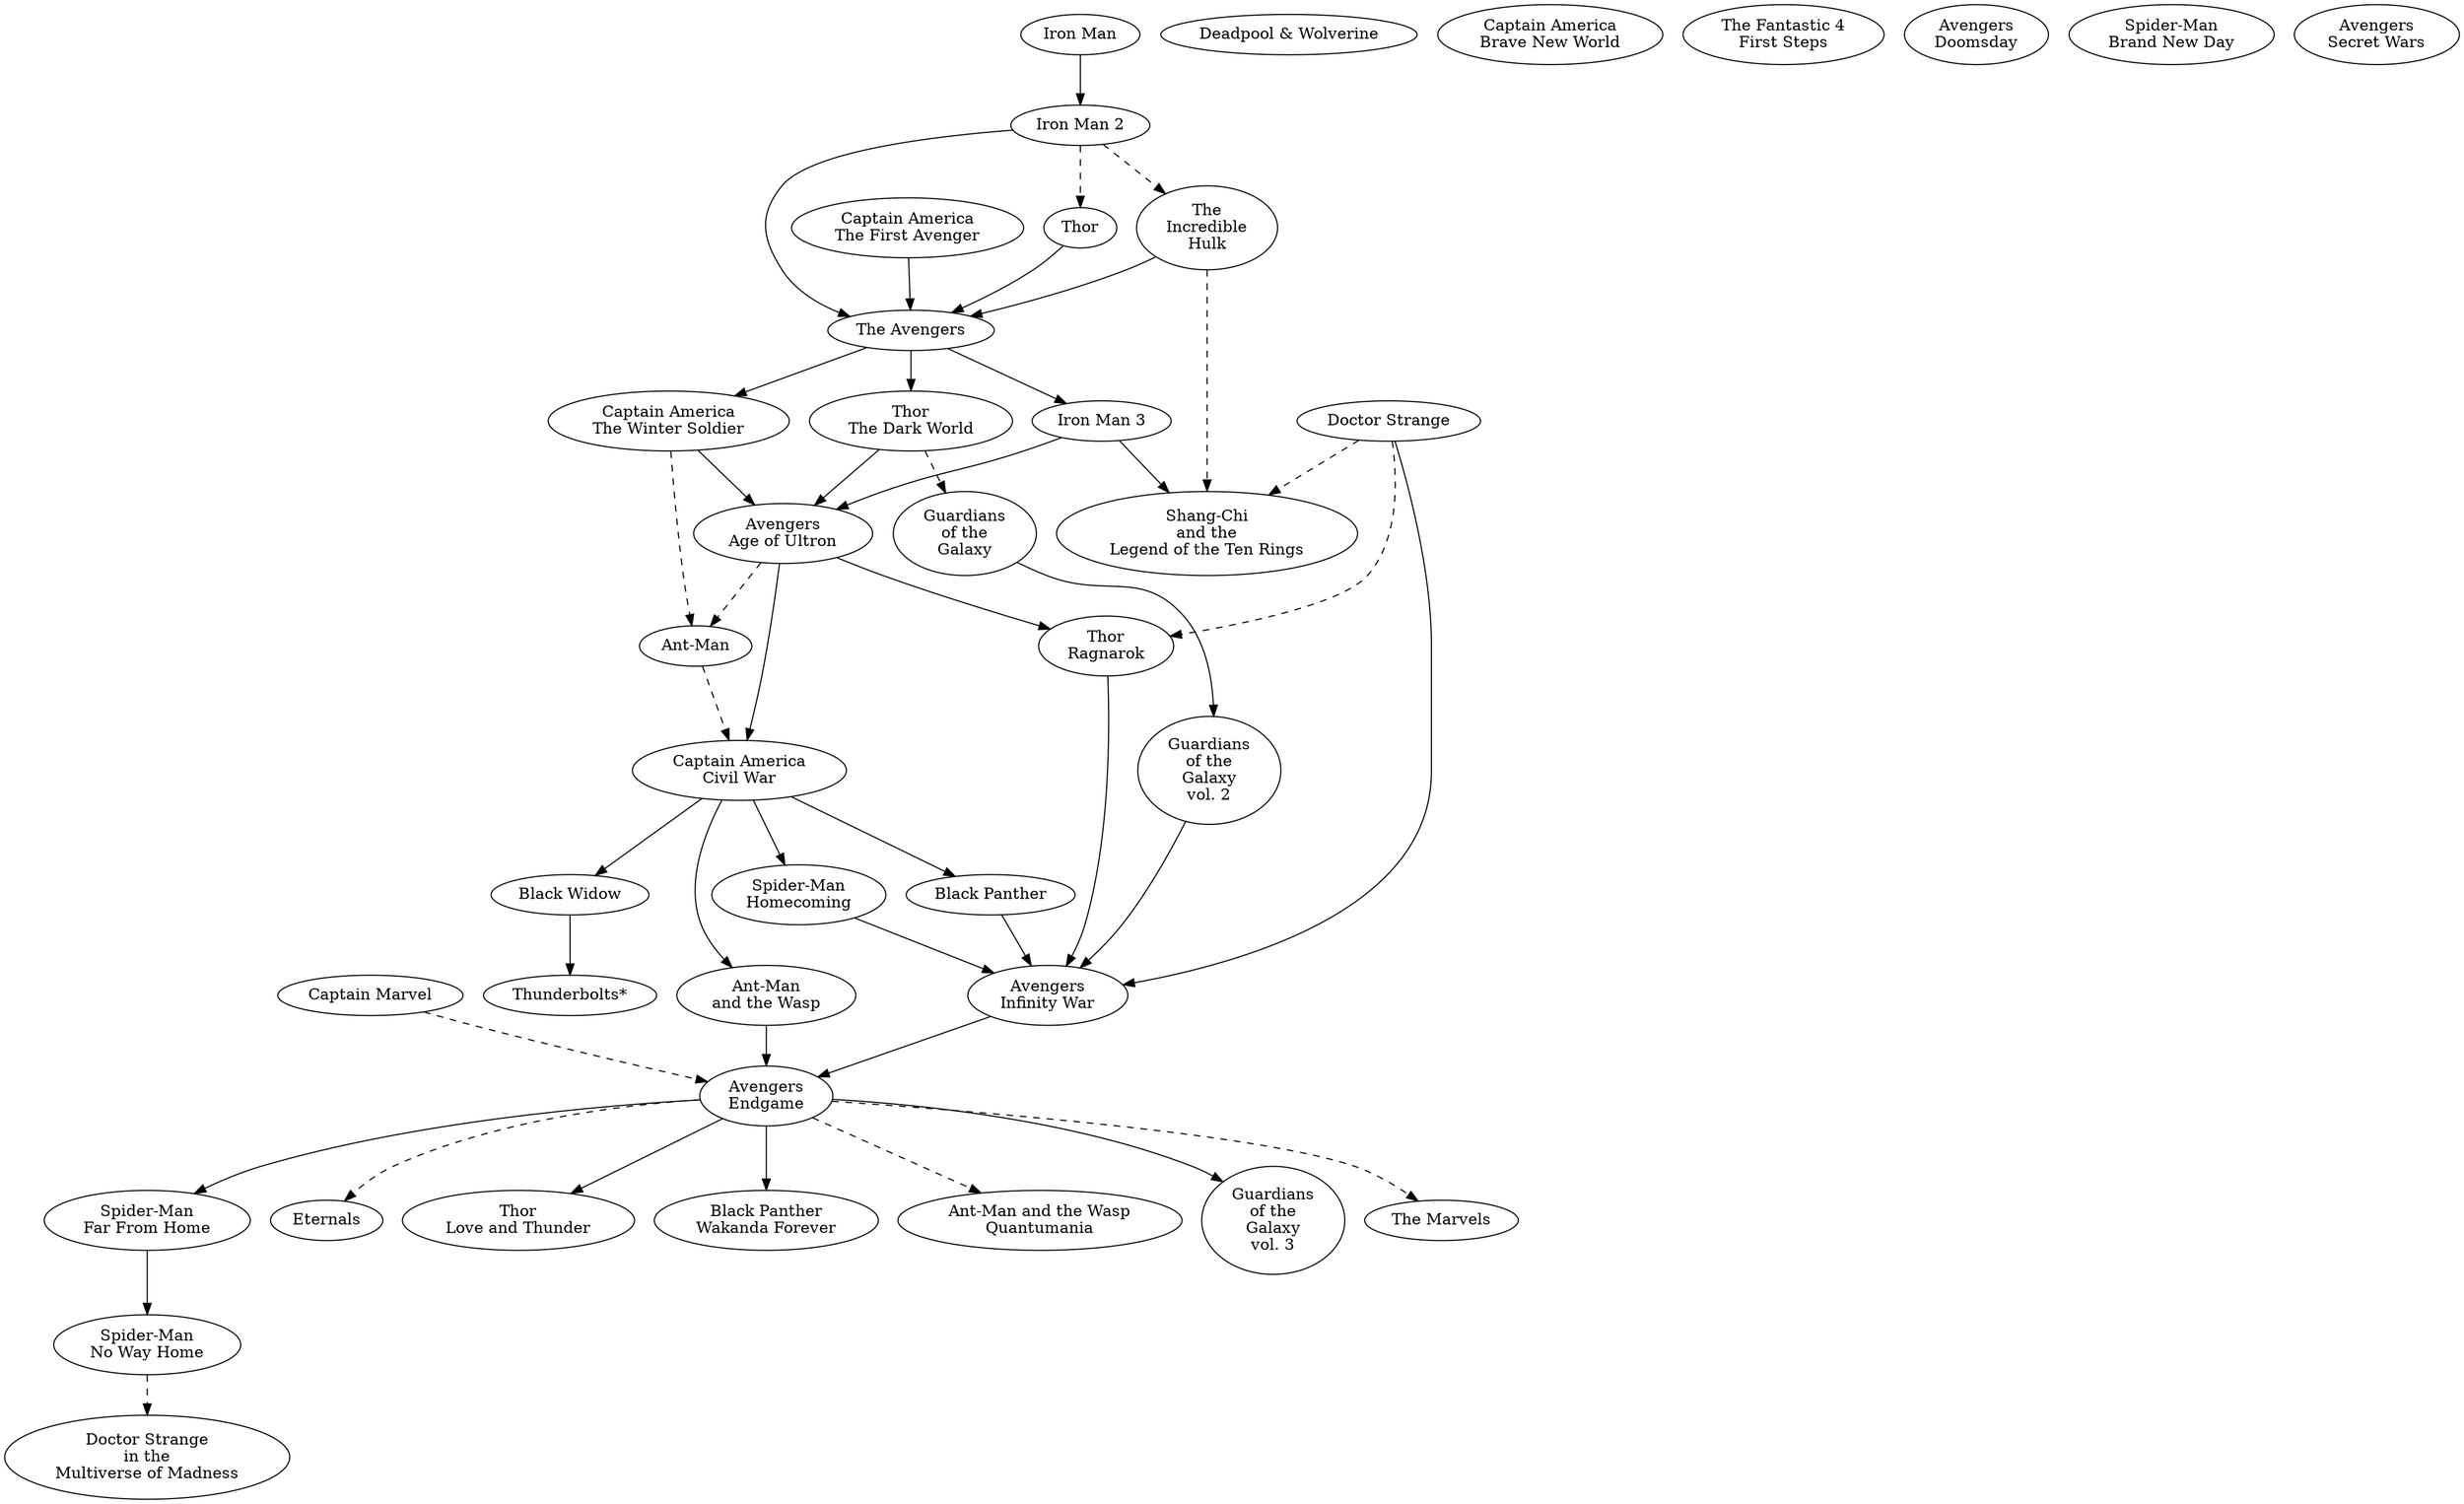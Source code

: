 // MCU Dependency Graph
digraph "mcu-graph" {
	"Iron Man"
	"The
Incredible
Hulk"
	"Iron Man 2"
	Thor
	"Captain America
The First Avenger"
	"The Avengers"
	"Iron Man 3"
	"Thor
The Dark World"
	"Captain America
The Winter Soldier"
	"Guardians
of the
Galaxy"
	"Avengers
Age of Ultron"
	"Ant-Man"
	"Captain America
Civil War"
	"Doctor Strange"
	"Guardians
of the
Galaxy
vol. 2"
	"Spider-Man
Homecoming"
	"Thor
Ragnarok"
	"Black Panther"
	"Avengers
Infinity War"
	"Ant-Man
and the Wasp"
	"Captain Marvel"
	"Avengers
Endgame"
	"Spider-Man
Far From Home"
	"Black Widow"
	"Shang-Chi
and the
Legend of the Ten Rings"
	Eternals
	"Spider-Man
No Way Home"
	"Doctor Strange
in the
Multiverse of Madness"
	"Thor
Love and Thunder"
	"Black Panther
Wakanda Forever"
	"Ant-Man and the Wasp
Quantumania"
	"Guardians
of the
Galaxy
vol. 3"
	"The Marvels"
	"Deadpool & Wolverine"
	"Captain America
Brave New World"
	"Thunderbolts*"
	"The Fantastic 4
First Steps"
	"Avengers
Doomsday"
	"Spider-Man
Brand New Day"
	"Avengers
Secret Wars"
	edge [style=solid]
	"Iron Man" -> "Iron Man 2"
	edge [style=dashed]
	"Iron Man 2" -> "The
Incredible
Hulk"
	edge [style=dashed]
	"Iron Man 2" -> Thor
	edge [style=solid]
	"Iron Man 2" -> "The Avengers"
	edge [style=solid]
	"Captain America
The First Avenger" -> "The Avengers"
	edge [style=solid]
	Thor -> "The Avengers"
	edge [style=solid]
	"The
Incredible
Hulk" -> "The Avengers"
	edge [style=solid]
	"The Avengers" -> "Iron Man 3"
	edge [style=solid]
	"The Avengers" -> "Thor
The Dark World"
	edge [style=solid]
	"The Avengers" -> "Captain America
The Winter Soldier"
	edge [style=solid]
	"Iron Man 3" -> "Avengers
Age of Ultron"
	edge [style=solid]
	"Thor
The Dark World" -> "Avengers
Age of Ultron"
	edge [style=solid]
	"Captain America
The Winter Soldier" -> "Avengers
Age of Ultron"
	edge [style=dashed]
	"Avengers
Age of Ultron" -> "Ant-Man"
	edge [style=dashed]
	"Captain America
The Winter Soldier" -> "Ant-Man"
	edge [style=dashed]
	"Thor
The Dark World" -> "Guardians
of the
Galaxy"
	edge [style=dashed]
	"Ant-Man" -> "Captain America
Civil War"
	edge [style=solid]
	"Guardians
of the
Galaxy" -> "Guardians
of the
Galaxy
vol. 2"
	edge [style=solid]
	"Avengers
Age of Ultron" -> "Thor
Ragnarok"
	edge [style=solid]
	"Avengers
Age of Ultron" -> "Captain America
Civil War"
	edge [style=solid]
	"Captain America
Civil War" -> "Spider-Man
Homecoming"
	edge [style=solid]
	"Captain America
Civil War" -> "Black Panther"
	edge [style=solid]
	"Captain America
Civil War" -> "Ant-Man
and the Wasp"
	edge [style=dashed]
	"Doctor Strange" -> "Thor
Ragnarok"
	edge [style=solid]
	"Guardians
of the
Galaxy
vol. 2" -> "Avengers
Infinity War"
	edge [style=solid]
	"Thor
Ragnarok" -> "Avengers
Infinity War"
	edge [style=solid]
	"Spider-Man
Homecoming" -> "Avengers
Infinity War"
	edge [style=solid]
	"Black Panther" -> "Avengers
Infinity War"
	edge [style=solid]
	"Doctor Strange" -> "Avengers
Infinity War"
	edge [style=solid]
	"Avengers
Infinity War" -> "Avengers
Endgame"
	edge [style=solid]
	"Ant-Man
and the Wasp" -> "Avengers
Endgame"
	edge [style=dashed]
	"Captain Marvel" -> "Avengers
Endgame"
	edge [style=solid]
	"Avengers
Endgame" -> "Spider-Man
Far From Home"
	edge [style=dashed]
	"Avengers
Endgame" -> Eternals
	edge [style=solid]
	"Avengers
Endgame" -> "Thor
Love and Thunder"
	edge [style=solid]
	"Avengers
Endgame" -> "Black Panther
Wakanda Forever"
	edge [style=dashed]
	"Avengers
Endgame" -> "Ant-Man and the Wasp
Quantumania"
	edge [style=solid]
	"Avengers
Endgame" -> "Guardians
of the
Galaxy
vol. 3"
	edge [style=dashed]
	"Avengers
Endgame" -> "The Marvels"
	edge [style=solid]
	"Captain America
Civil War" -> "Black Widow"
	edge [style=dashed]
	"The
Incredible
Hulk" -> "Shang-Chi
and the
Legend of the Ten Rings"
	edge [style=dashed]
	"Doctor Strange" -> "Shang-Chi
and the
Legend of the Ten Rings"
	edge [style=solid]
	"Iron Man 3" -> "Shang-Chi
and the
Legend of the Ten Rings"
	edge [style=solid]
	"Spider-Man
Far From Home" -> "Spider-Man
No Way Home"
	edge [style=dashed]
	"Spider-Man
No Way Home" -> "Doctor Strange
in the
Multiverse of Madness"
	edge [style=solid]
	"Black Widow" -> "Thunderbolts*"
}

